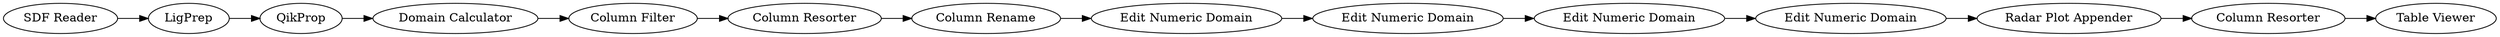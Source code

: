 digraph {
	15245 -> 15251
	137 -> 15210
	15243 -> 15241
	21 -> 15253
	15210 -> 15239
	15252 -> 137
	15241 -> 15242
	15244 -> 15245
	15256 -> 15255
	15239 -> 15243
	15251 -> 15256
	15242 -> 15244
	15253 -> 15252
	15256 [label="Column Resorter"]
	15241 [label="Edit Numeric Domain"]
	137 [label="Domain Calculator"]
	15251 [label="Radar Plot Appender"]
	15255 [label="Table Viewer"]
	15242 [label="Edit Numeric Domain"]
	15245 [label="Edit Numeric Domain"]
	21 [label="SDF Reader"]
	15253 [label=LigPrep]
	15252 [label=QikProp]
	15244 [label="Edit Numeric Domain"]
	15210 [label="Column Filter"]
	15239 [label="Column Resorter"]
	15243 [label="Column Rename"]
	rankdir=LR
}
